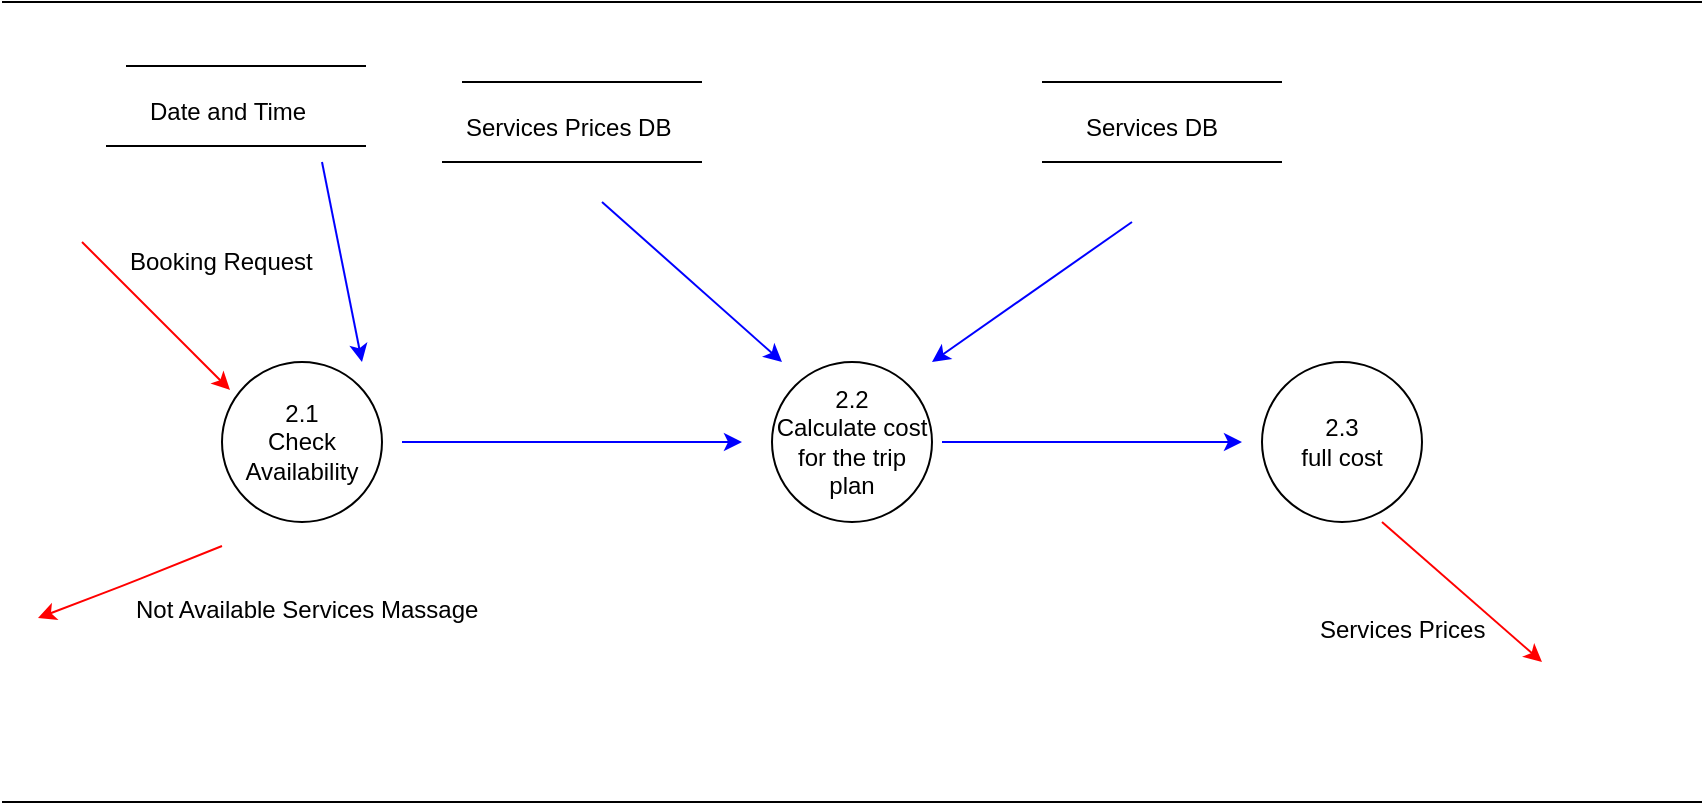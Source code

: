 <mxfile version="10.6.5" type="device"><diagram id="uanL1dbBs2Uwy9OHOnMF" name="Page-1"><mxGraphModel dx="1040" dy="485" grid="1" gridSize="10" guides="1" tooltips="1" connect="1" arrows="1" fold="1" page="1" pageScale="1" pageWidth="850" pageHeight="1100" math="0" shadow="0"><root><mxCell id="0"/><mxCell id="1" parent="0"/><mxCell id="fv44dQABVrYFfFDcwRGr-1" value="2.1&lt;br&gt;Check Availability" style="ellipse;whiteSpace=wrap;html=1;aspect=fixed;" vertex="1" parent="1"><mxGeometry x="110" y="190" width="80" height="80" as="geometry"/></mxCell><mxCell id="fv44dQABVrYFfFDcwRGr-2" value="2.2&lt;br&gt;Calculate cost for the trip plan&lt;br&gt;" style="ellipse;whiteSpace=wrap;html=1;aspect=fixed;" vertex="1" parent="1"><mxGeometry x="385" y="190" width="80" height="80" as="geometry"/></mxCell><mxCell id="fv44dQABVrYFfFDcwRGr-3" value="2.3&lt;br&gt;full cost&lt;br&gt;" style="ellipse;whiteSpace=wrap;html=1;aspect=fixed;" vertex="1" parent="1"><mxGeometry x="630" y="190" width="80" height="80" as="geometry"/></mxCell><mxCell id="fv44dQABVrYFfFDcwRGr-6" value="" style="endArrow=none;html=1;" edge="1" parent="1"><mxGeometry width="50" height="50" relative="1" as="geometry"><mxPoint x="230" y="50" as="sourcePoint"/><mxPoint x="350" y="50" as="targetPoint"/></mxGeometry></mxCell><mxCell id="fv44dQABVrYFfFDcwRGr-7" value="" style="endArrow=none;html=1;" edge="1" parent="1"><mxGeometry width="50" height="50" relative="1" as="geometry"><mxPoint x="220" y="90" as="sourcePoint"/><mxPoint x="350" y="90" as="targetPoint"/></mxGeometry></mxCell><mxCell id="fv44dQABVrYFfFDcwRGr-8" value="" style="endArrow=classic;html=1;strokeColor=#0000FF;" edge="1" parent="1"><mxGeometry width="50" height="50" relative="1" as="geometry"><mxPoint x="200" y="230" as="sourcePoint"/><mxPoint x="370" y="230" as="targetPoint"/></mxGeometry></mxCell><mxCell id="fv44dQABVrYFfFDcwRGr-9" value="" style="endArrow=classic;html=1;strokeColor=#0000FF;" edge="1" parent="1"><mxGeometry width="50" height="50" relative="1" as="geometry"><mxPoint x="565" y="120" as="sourcePoint"/><mxPoint x="465" y="190" as="targetPoint"/></mxGeometry></mxCell><mxCell id="fv44dQABVrYFfFDcwRGr-10" value="" style="endArrow=classic;html=1;entryX=0.05;entryY=0.175;entryDx=0;entryDy=0;entryPerimeter=0;strokeColor=#FF0000;" edge="1" parent="1" target="fv44dQABVrYFfFDcwRGr-1"><mxGeometry width="50" height="50" relative="1" as="geometry"><mxPoint x="40" y="130" as="sourcePoint"/><mxPoint x="30" y="66" as="targetPoint"/><Array as="points"/></mxGeometry></mxCell><mxCell id="fv44dQABVrYFfFDcwRGr-13" value="" style="endArrow=none;html=1;" edge="1" parent="1"><mxGeometry width="50" height="50" relative="1" as="geometry"><mxPoint x="520" y="50" as="sourcePoint"/><mxPoint x="640" y="50" as="targetPoint"/></mxGeometry></mxCell><mxCell id="fv44dQABVrYFfFDcwRGr-14" value="" style="endArrow=none;html=1;" edge="1" parent="1"><mxGeometry width="50" height="50" relative="1" as="geometry"><mxPoint x="520" y="90" as="sourcePoint"/><mxPoint x="640" y="90" as="targetPoint"/></mxGeometry></mxCell><mxCell id="fv44dQABVrYFfFDcwRGr-15" value="" style="endArrow=classic;html=1;strokeColor=#0000FF;" edge="1" parent="1"><mxGeometry width="50" height="50" relative="1" as="geometry"><mxPoint x="300" y="110" as="sourcePoint"/><mxPoint x="390" y="190" as="targetPoint"/></mxGeometry></mxCell><mxCell id="fv44dQABVrYFfFDcwRGr-16" value="" style="endArrow=classic;html=1;strokeColor=#0000FF;" edge="1" parent="1"><mxGeometry width="50" height="50" relative="1" as="geometry"><mxPoint x="470" y="230" as="sourcePoint"/><mxPoint x="620" y="230" as="targetPoint"/></mxGeometry></mxCell><mxCell id="fv44dQABVrYFfFDcwRGr-19" value="" style="endArrow=classic;html=1;entryX=0.6;entryY=-0.05;entryDx=0;entryDy=0;entryPerimeter=0;strokeColor=#FF0000;" edge="1" parent="1"><mxGeometry width="50" height="50" relative="1" as="geometry"><mxPoint x="110" y="282" as="sourcePoint"/><mxPoint x="18" y="318" as="targetPoint"/><Array as="points"><mxPoint x="60" y="302"/></Array></mxGeometry></mxCell><mxCell id="fv44dQABVrYFfFDcwRGr-20" value="" style="endArrow=classic;html=1;strokeColor=#FF0000;" edge="1" parent="1"><mxGeometry width="50" height="50" relative="1" as="geometry"><mxPoint x="690" y="270" as="sourcePoint"/><mxPoint x="770" y="340" as="targetPoint"/></mxGeometry></mxCell><mxCell id="fv44dQABVrYFfFDcwRGr-23" value="Booking Request" style="text;html=1;resizable=0;points=[];autosize=1;align=left;verticalAlign=top;spacingTop=-4;" vertex="1" parent="1"><mxGeometry x="62" y="130" width="110" height="20" as="geometry"/></mxCell><mxCell id="fv44dQABVrYFfFDcwRGr-24" value="Not Available Services Massage" style="text;html=1;resizable=0;points=[];autosize=1;align=left;verticalAlign=top;spacingTop=-4;" vertex="1" parent="1"><mxGeometry x="65" y="304" width="190" height="20" as="geometry"/></mxCell><mxCell id="fv44dQABVrYFfFDcwRGr-25" value="Services Prices DB" style="text;html=1;resizable=0;points=[];autosize=1;align=left;verticalAlign=top;spacingTop=-4;" vertex="1" parent="1"><mxGeometry x="230" y="63" width="120" height="20" as="geometry"/></mxCell><mxCell id="fv44dQABVrYFfFDcwRGr-26" value="Services DB" style="text;html=1;resizable=0;points=[];autosize=1;align=left;verticalAlign=top;spacingTop=-4;" vertex="1" parent="1"><mxGeometry x="540" y="63" width="80" height="20" as="geometry"/></mxCell><mxCell id="fv44dQABVrYFfFDcwRGr-27" value="" style="endArrow=classic;html=1;strokeColor=#0000FF;" edge="1" parent="1"><mxGeometry width="50" height="50" relative="1" as="geometry"><mxPoint x="160" y="90" as="sourcePoint"/><mxPoint x="180" y="190" as="targetPoint"/></mxGeometry></mxCell><mxCell id="fv44dQABVrYFfFDcwRGr-30" value="" style="endArrow=none;html=1;" edge="1" parent="1"><mxGeometry width="50" height="50" relative="1" as="geometry"><mxPoint x="62" y="42" as="sourcePoint"/><mxPoint x="182" y="42" as="targetPoint"/></mxGeometry></mxCell><mxCell id="fv44dQABVrYFfFDcwRGr-31" value="" style="endArrow=none;html=1;" edge="1" parent="1"><mxGeometry width="50" height="50" relative="1" as="geometry"><mxPoint x="52" y="82" as="sourcePoint"/><mxPoint x="182" y="82" as="targetPoint"/></mxGeometry></mxCell><mxCell id="fv44dQABVrYFfFDcwRGr-32" value="Date and Time" style="text;html=1;resizable=0;points=[];autosize=1;align=left;verticalAlign=top;spacingTop=-4;" vertex="1" parent="1"><mxGeometry x="72" y="55" width="90" height="20" as="geometry"/></mxCell><mxCell id="fv44dQABVrYFfFDcwRGr-33" value="Services Prices&amp;nbsp;" style="text;html=1;resizable=0;points=[];autosize=1;align=left;verticalAlign=top;spacingTop=-4;" vertex="1" parent="1"><mxGeometry x="657" y="314" width="100" height="20" as="geometry"/></mxCell><mxCell id="fv44dQABVrYFfFDcwRGr-35" value="" style="endArrow=none;html=1;" edge="1" parent="1"><mxGeometry width="50" height="50" relative="1" as="geometry"><mxPoint y="10" as="sourcePoint"/><mxPoint x="850" y="10" as="targetPoint"/></mxGeometry></mxCell><mxCell id="fv44dQABVrYFfFDcwRGr-37" value="" style="endArrow=none;html=1;" edge="1" parent="1"><mxGeometry width="50" height="50" relative="1" as="geometry"><mxPoint y="410" as="sourcePoint"/><mxPoint x="850" y="410" as="targetPoint"/></mxGeometry></mxCell></root></mxGraphModel></diagram></mxfile>